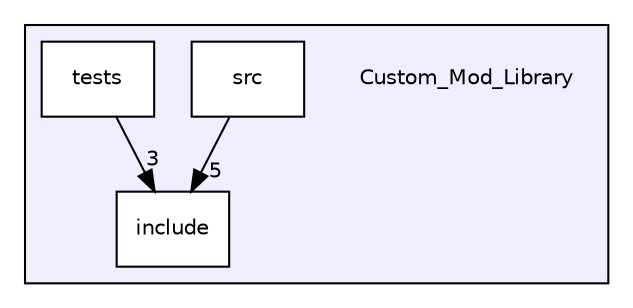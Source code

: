 digraph "/home/runner/work/2021_Group_3/2021_Group_3/Custom_Mod_Library" {
  bgcolor=transparent;
  compound=true
  node [ fontsize="10", fontname="Helvetica"];
  edge [ labelfontsize="10", labelfontname="Helvetica"];
  subgraph clusterdir_3d791e5d7456dbf61f6d7b678dfd72f4 {
    graph [ bgcolor="#eeeeff", pencolor="black", label="" URL="dir_3d791e5d7456dbf61f6d7b678dfd72f4.html"];
    dir_3d791e5d7456dbf61f6d7b678dfd72f4 [shape=plaintext label="Custom_Mod_Library"];
    dir_f5c7eabd21a874ae9d109060d168a55c [shape=box label="include" color="black" fillcolor="white" style="filled" URL="dir_f5c7eabd21a874ae9d109060d168a55c.html"];
    dir_cbd26f7b0946528e265beb2513fbf397 [shape=box label="src" color="black" fillcolor="white" style="filled" URL="dir_cbd26f7b0946528e265beb2513fbf397.html"];
    dir_812f6d6e07ea60e21fdef9b4c803a47a [shape=box label="tests" color="black" fillcolor="white" style="filled" URL="dir_812f6d6e07ea60e21fdef9b4c803a47a.html"];
  }
  dir_812f6d6e07ea60e21fdef9b4c803a47a->dir_f5c7eabd21a874ae9d109060d168a55c [headlabel="3", labeldistance=1.5 headhref="dir_000003_000001.html"];
  dir_cbd26f7b0946528e265beb2513fbf397->dir_f5c7eabd21a874ae9d109060d168a55c [headlabel="5", labeldistance=1.5 headhref="dir_000002_000001.html"];
}
